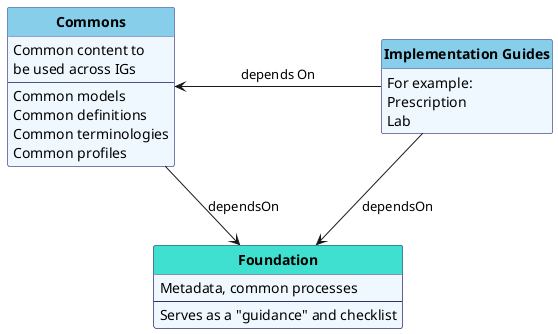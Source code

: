 @startuml
'skinparam linetype ortho
skinparam linetype polyline
hide circle
hide stereotype
hide methods

'!pragma layout smetana

skinparam class<<MD>> {
 BorderColor DarkSlateGray
 BackgroundColor WhiteSmoke
 HeaderBackgroundColor #909090
}

skinparam class<<TM>> {
 BorderColor #505090
 BackgroundColor AliceBlue
 HeaderBackgroundColor SkyBlue
}


skinparam class<<TM+>> {
 BorderColor #303070  
 BackgroundColor AliceBlue
 HeaderBackgroundColor Turquoise 
}


    class "**Foundation**" as Base<<TM+>> {
        Metadata, common processes
        --
        Serves as a "guidance" and checklist
    }


    class "**Commons**" as CE<<TM>> {
        Common content to 
 be used across IGs
--
   Common models
   Common definitions
   Common terminologies
   Common profiles
    }


    class "**Implementation Guides**" as IG<<TM>> {
    For example:
    Prescription
    Lab
    }



    ' class "**PublicationRepo**" as Pub<<MD>> {
    '   Webroot content repository
    '   for published releases (html)
    '   --
    ' }


' We con't want IGs to define on StarterKit
' Common contains instances of SGPersona



'T  .d[hidden].> CE

'E  .u.> T: "   Cloned into         "




CE -d-> Base: "dependsOn"
IG --> Base: "dependsOn"
'IG -u-> T: "dependsOn"
'IG .r.> Pub : "                "
'T -d[hidden]-> IG : "           "
CE <-r- IG : "              depends On              "





'C -u-> Core 


'IG  <.. CE: "   Cloned into         "



@enduml
